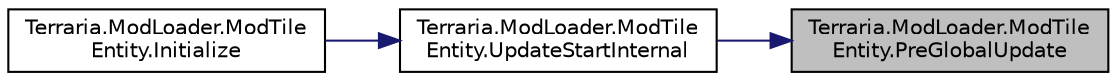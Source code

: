 digraph "Terraria.ModLoader.ModTileEntity.PreGlobalUpdate"
{
 // LATEX_PDF_SIZE
  edge [fontname="Helvetica",fontsize="10",labelfontname="Helvetica",labelfontsize="10"];
  node [fontname="Helvetica",fontsize="10",shape=record];
  rankdir="RL";
  Node1 [label="Terraria.ModLoader.ModTile\lEntity.PreGlobalUpdate",height=0.2,width=0.4,color="black", fillcolor="grey75", style="filled", fontcolor="black",tooltip="Code that should be run before all tile entities in the world update."];
  Node1 -> Node2 [dir="back",color="midnightblue",fontsize="10",style="solid",fontname="Helvetica"];
  Node2 [label="Terraria.ModLoader.ModTile\lEntity.UpdateStartInternal",height=0.2,width=0.4,color="black", fillcolor="white", style="filled",URL="$class_terraria_1_1_mod_loader_1_1_mod_tile_entity.html#a584b05d0d7cf0eea49425a3c93c641ef",tooltip=" "];
  Node2 -> Node3 [dir="back",color="midnightblue",fontsize="10",style="solid",fontname="Helvetica"];
  Node3 [label="Terraria.ModLoader.ModTile\lEntity.Initialize",height=0.2,width=0.4,color="black", fillcolor="white", style="filled",URL="$class_terraria_1_1_mod_loader_1_1_mod_tile_entity.html#a6f3043872c696c1531599e0273be6cab",tooltip="You should never use this. It is only included here for completion's sake."];
}
